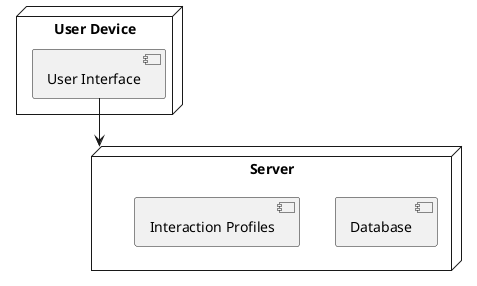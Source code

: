 @startuml deployment_diagram
node "User Device" {
    [User Interface]
}

node "Server" {
    [Database]
    [Interaction Profiles]
}

[User Interface] --> [Server]
@enduml
